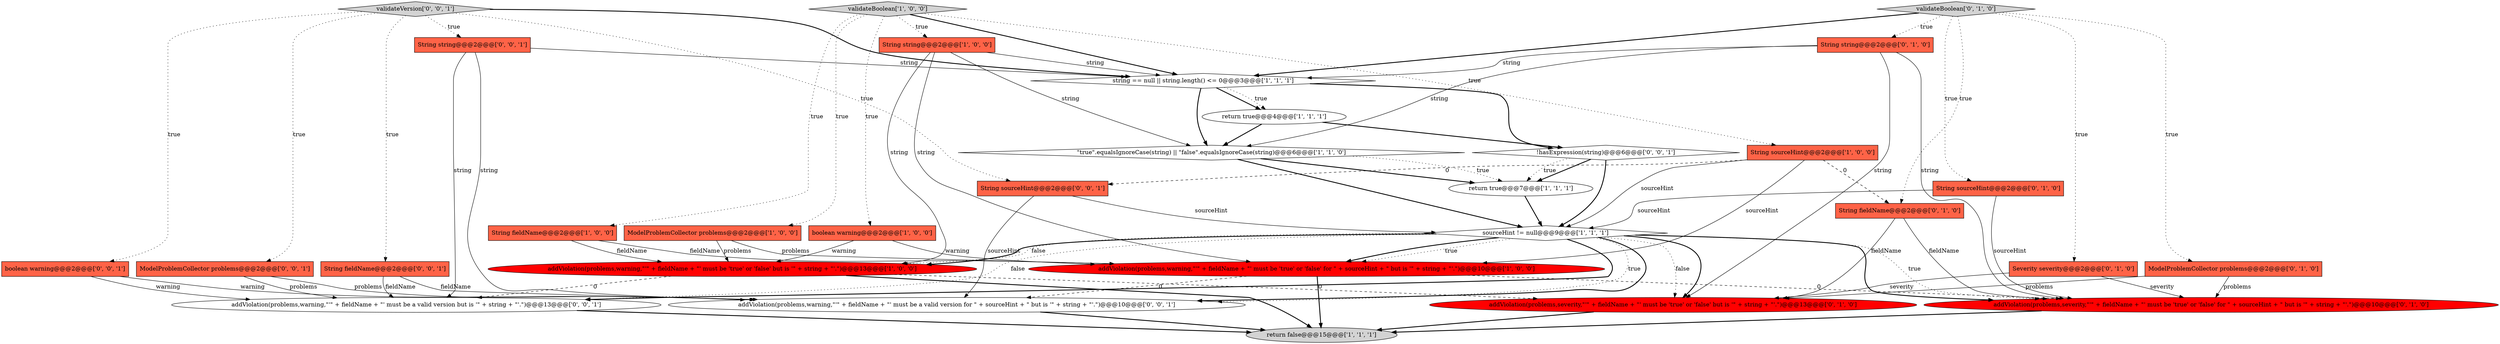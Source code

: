 digraph {
30 [style = filled, label = "addViolation(problems,warning,\"'\" + fieldName + \"' must be a valid version but is '\" + string + \"'.\")@@@13@@@['0', '0', '1']", fillcolor = white, shape = ellipse image = "AAA0AAABBB3BBB"];
15 [style = filled, label = "String string@@@2@@@['0', '1', '0']", fillcolor = tomato, shape = box image = "AAA0AAABBB2BBB"];
12 [style = filled, label = "string == null || string.length() <= 0@@@3@@@['1', '1', '1']", fillcolor = white, shape = diamond image = "AAA0AAABBB1BBB"];
6 [style = filled, label = "addViolation(problems,warning,\"'\" + fieldName + \"' must be 'true' or 'false' for \" + sourceHint + \" but is '\" + string + \"'.\")@@@10@@@['1', '0', '0']", fillcolor = red, shape = ellipse image = "AAA1AAABBB1BBB"];
14 [style = filled, label = "addViolation(problems,severity,\"'\" + fieldName + \"' must be 'true' or 'false' but is '\" + string + \"'.\")@@@13@@@['0', '1', '0']", fillcolor = red, shape = ellipse image = "AAA1AAABBB2BBB"];
0 [style = filled, label = "return true@@@7@@@['1', '1', '1']", fillcolor = white, shape = ellipse image = "AAA0AAABBB1BBB"];
20 [style = filled, label = "addViolation(problems,severity,\"'\" + fieldName + \"' must be 'true' or 'false' for \" + sourceHint + \" but is '\" + string + \"'.\")@@@10@@@['0', '1', '0']", fillcolor = red, shape = ellipse image = "AAA1AAABBB2BBB"];
19 [style = filled, label = "Severity severity@@@2@@@['0', '1', '0']", fillcolor = tomato, shape = box image = "AAA0AAABBB2BBB"];
27 [style = filled, label = "addViolation(problems,warning,\"'\" + fieldName + \"' must be a valid version for \" + sourceHint + \" but is '\" + string + \"'.\")@@@10@@@['0', '0', '1']", fillcolor = white, shape = ellipse image = "AAA0AAABBB3BBB"];
7 [style = filled, label = "sourceHint != null@@@9@@@['1', '1', '1']", fillcolor = white, shape = diamond image = "AAA0AAABBB1BBB"];
29 [style = filled, label = "String sourceHint@@@2@@@['0', '0', '1']", fillcolor = tomato, shape = box image = "AAA0AAABBB3BBB"];
26 [style = filled, label = "String string@@@2@@@['0', '0', '1']", fillcolor = tomato, shape = box image = "AAA0AAABBB3BBB"];
2 [style = filled, label = "String string@@@2@@@['1', '0', '0']", fillcolor = tomato, shape = box image = "AAA0AAABBB1BBB"];
25 [style = filled, label = "!hasExpression(string)@@@6@@@['0', '0', '1']", fillcolor = white, shape = diamond image = "AAA0AAABBB3BBB"];
5 [style = filled, label = "ModelProblemCollector problems@@@2@@@['1', '0', '0']", fillcolor = tomato, shape = box image = "AAA0AAABBB1BBB"];
8 [style = filled, label = "validateBoolean['1', '0', '0']", fillcolor = lightgray, shape = diamond image = "AAA0AAABBB1BBB"];
1 [style = filled, label = "return false@@@15@@@['1', '1', '1']", fillcolor = lightgray, shape = ellipse image = "AAA0AAABBB1BBB"];
17 [style = filled, label = "String sourceHint@@@2@@@['0', '1', '0']", fillcolor = tomato, shape = box image = "AAA0AAABBB2BBB"];
13 [style = filled, label = "String sourceHint@@@2@@@['1', '0', '0']", fillcolor = tomato, shape = box image = "AAA1AAABBB1BBB"];
16 [style = filled, label = "ModelProblemCollector problems@@@2@@@['0', '1', '0']", fillcolor = tomato, shape = box image = "AAA0AAABBB2BBB"];
11 [style = filled, label = "String fieldName@@@2@@@['1', '0', '0']", fillcolor = tomato, shape = box image = "AAA0AAABBB1BBB"];
9 [style = filled, label = "return true@@@4@@@['1', '1', '1']", fillcolor = white, shape = ellipse image = "AAA0AAABBB1BBB"];
23 [style = filled, label = "validateVersion['0', '0', '1']", fillcolor = lightgray, shape = diamond image = "AAA0AAABBB3BBB"];
28 [style = filled, label = "ModelProblemCollector problems@@@2@@@['0', '0', '1']", fillcolor = tomato, shape = box image = "AAA0AAABBB3BBB"];
21 [style = filled, label = "String fieldName@@@2@@@['0', '1', '0']", fillcolor = tomato, shape = box image = "AAA1AAABBB2BBB"];
4 [style = filled, label = "\"true\".equalsIgnoreCase(string) || \"false\".equalsIgnoreCase(string)@@@6@@@['1', '1', '0']", fillcolor = white, shape = diamond image = "AAA0AAABBB1BBB"];
10 [style = filled, label = "boolean warning@@@2@@@['1', '0', '0']", fillcolor = tomato, shape = box image = "AAA0AAABBB1BBB"];
18 [style = filled, label = "validateBoolean['0', '1', '0']", fillcolor = lightgray, shape = diamond image = "AAA0AAABBB2BBB"];
22 [style = filled, label = "String fieldName@@@2@@@['0', '0', '1']", fillcolor = tomato, shape = box image = "AAA0AAABBB3BBB"];
24 [style = filled, label = "boolean warning@@@2@@@['0', '0', '1']", fillcolor = tomato, shape = box image = "AAA0AAABBB3BBB"];
3 [style = filled, label = "addViolation(problems,warning,\"'\" + fieldName + \"' must be 'true' or 'false' but is '\" + string + \"'.\")@@@13@@@['1', '0', '0']", fillcolor = red, shape = ellipse image = "AAA1AAABBB1BBB"];
23->22 [style = dotted, label="true"];
7->30 [style = bold, label=""];
18->15 [style = dotted, label="true"];
7->30 [style = dotted, label="false"];
12->9 [style = bold, label=""];
7->14 [style = bold, label=""];
26->27 [style = solid, label="string"];
13->21 [style = dashed, label="0"];
10->6 [style = solid, label="warning"];
15->4 [style = solid, label="string"];
7->14 [style = dotted, label="false"];
7->27 [style = dotted, label="true"];
28->30 [style = solid, label="problems"];
23->12 [style = bold, label=""];
2->4 [style = solid, label="string"];
16->14 [style = solid, label="problems"];
23->29 [style = dotted, label="true"];
24->30 [style = solid, label="warning"];
21->20 [style = solid, label="fieldName"];
7->6 [style = dotted, label="true"];
24->27 [style = solid, label="warning"];
18->16 [style = dotted, label="true"];
6->20 [style = dashed, label="0"];
13->29 [style = dashed, label="0"];
4->0 [style = dotted, label="true"];
18->12 [style = bold, label=""];
13->6 [style = solid, label="sourceHint"];
16->20 [style = solid, label="problems"];
21->14 [style = solid, label="fieldName"];
25->7 [style = bold, label=""];
2->12 [style = solid, label="string"];
4->0 [style = bold, label=""];
0->7 [style = bold, label=""];
17->20 [style = solid, label="sourceHint"];
26->12 [style = solid, label="string"];
17->7 [style = solid, label="sourceHint"];
15->12 [style = solid, label="string"];
6->27 [style = dashed, label="0"];
7->6 [style = bold, label=""];
26->30 [style = solid, label="string"];
18->17 [style = dotted, label="true"];
23->24 [style = dotted, label="true"];
25->0 [style = bold, label=""];
3->30 [style = dashed, label="0"];
3->1 [style = bold, label=""];
8->2 [style = dotted, label="true"];
23->28 [style = dotted, label="true"];
18->21 [style = dotted, label="true"];
18->19 [style = dotted, label="true"];
19->20 [style = solid, label="severity"];
11->6 [style = solid, label="fieldName"];
7->20 [style = bold, label=""];
20->1 [style = bold, label=""];
19->14 [style = solid, label="severity"];
10->3 [style = solid, label="warning"];
15->14 [style = solid, label="string"];
4->7 [style = bold, label=""];
6->1 [style = bold, label=""];
15->20 [style = solid, label="string"];
22->30 [style = solid, label="fieldName"];
2->3 [style = solid, label="string"];
29->7 [style = solid, label="sourceHint"];
22->27 [style = solid, label="fieldName"];
8->11 [style = dotted, label="true"];
8->13 [style = dotted, label="true"];
3->14 [style = dashed, label="0"];
28->27 [style = solid, label="problems"];
8->12 [style = bold, label=""];
13->7 [style = solid, label="sourceHint"];
27->1 [style = bold, label=""];
5->6 [style = solid, label="problems"];
30->1 [style = bold, label=""];
29->27 [style = solid, label="sourceHint"];
7->3 [style = dotted, label="false"];
9->4 [style = bold, label=""];
25->0 [style = dotted, label="true"];
2->6 [style = solid, label="string"];
8->10 [style = dotted, label="true"];
7->3 [style = bold, label=""];
14->1 [style = bold, label=""];
7->20 [style = dotted, label="true"];
23->26 [style = dotted, label="true"];
12->4 [style = bold, label=""];
8->5 [style = dotted, label="true"];
12->25 [style = bold, label=""];
11->3 [style = solid, label="fieldName"];
9->25 [style = bold, label=""];
7->27 [style = bold, label=""];
5->3 [style = solid, label="problems"];
12->9 [style = dotted, label="true"];
}
